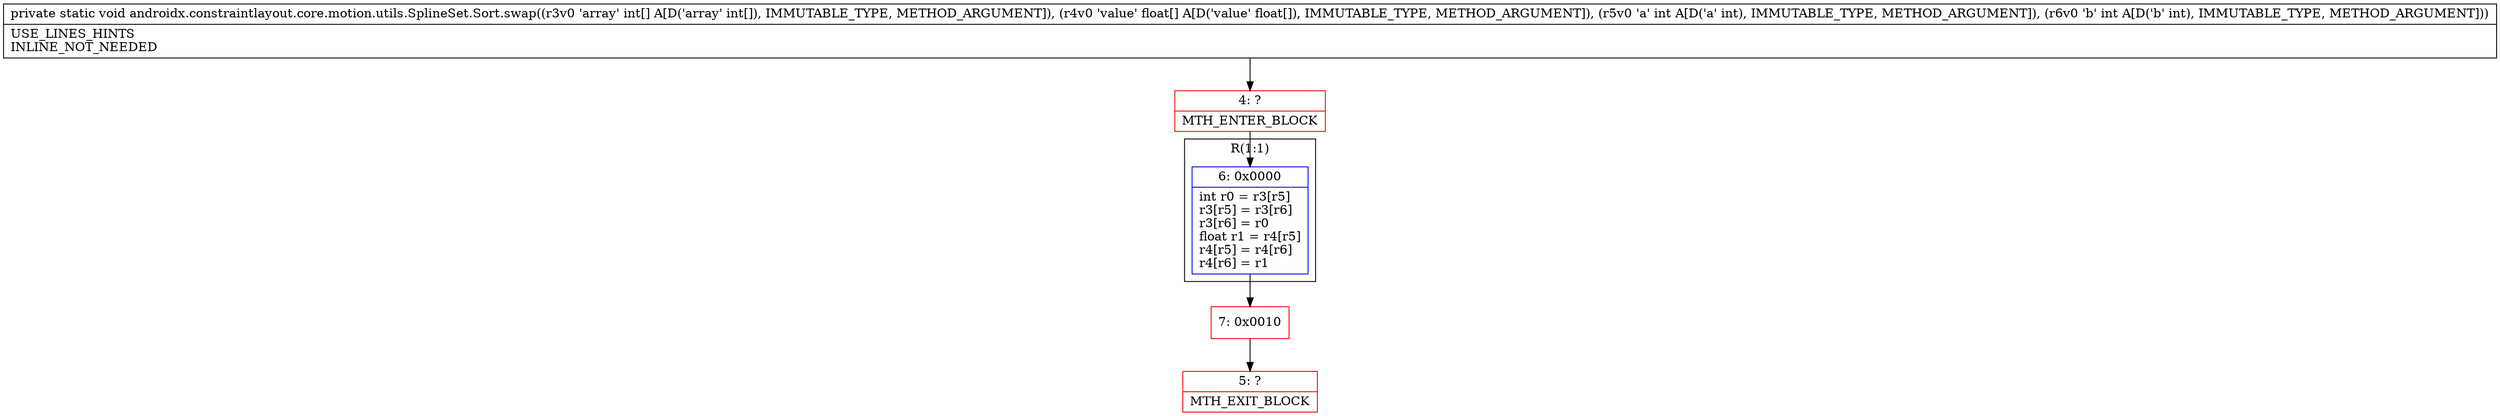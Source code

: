 digraph "CFG forandroidx.constraintlayout.core.motion.utils.SplineSet.Sort.swap([I[FII)V" {
subgraph cluster_Region_1048944714 {
label = "R(1:1)";
node [shape=record,color=blue];
Node_6 [shape=record,label="{6\:\ 0x0000|int r0 = r3[r5]\lr3[r5] = r3[r6]\lr3[r6] = r0\lfloat r1 = r4[r5]\lr4[r5] = r4[r6]\lr4[r6] = r1\l}"];
}
Node_4 [shape=record,color=red,label="{4\:\ ?|MTH_ENTER_BLOCK\l}"];
Node_7 [shape=record,color=red,label="{7\:\ 0x0010}"];
Node_5 [shape=record,color=red,label="{5\:\ ?|MTH_EXIT_BLOCK\l}"];
MethodNode[shape=record,label="{private static void androidx.constraintlayout.core.motion.utils.SplineSet.Sort.swap((r3v0 'array' int[] A[D('array' int[]), IMMUTABLE_TYPE, METHOD_ARGUMENT]), (r4v0 'value' float[] A[D('value' float[]), IMMUTABLE_TYPE, METHOD_ARGUMENT]), (r5v0 'a' int A[D('a' int), IMMUTABLE_TYPE, METHOD_ARGUMENT]), (r6v0 'b' int A[D('b' int), IMMUTABLE_TYPE, METHOD_ARGUMENT]))  | USE_LINES_HINTS\lINLINE_NOT_NEEDED\l}"];
MethodNode -> Node_4;Node_6 -> Node_7;
Node_4 -> Node_6;
Node_7 -> Node_5;
}

